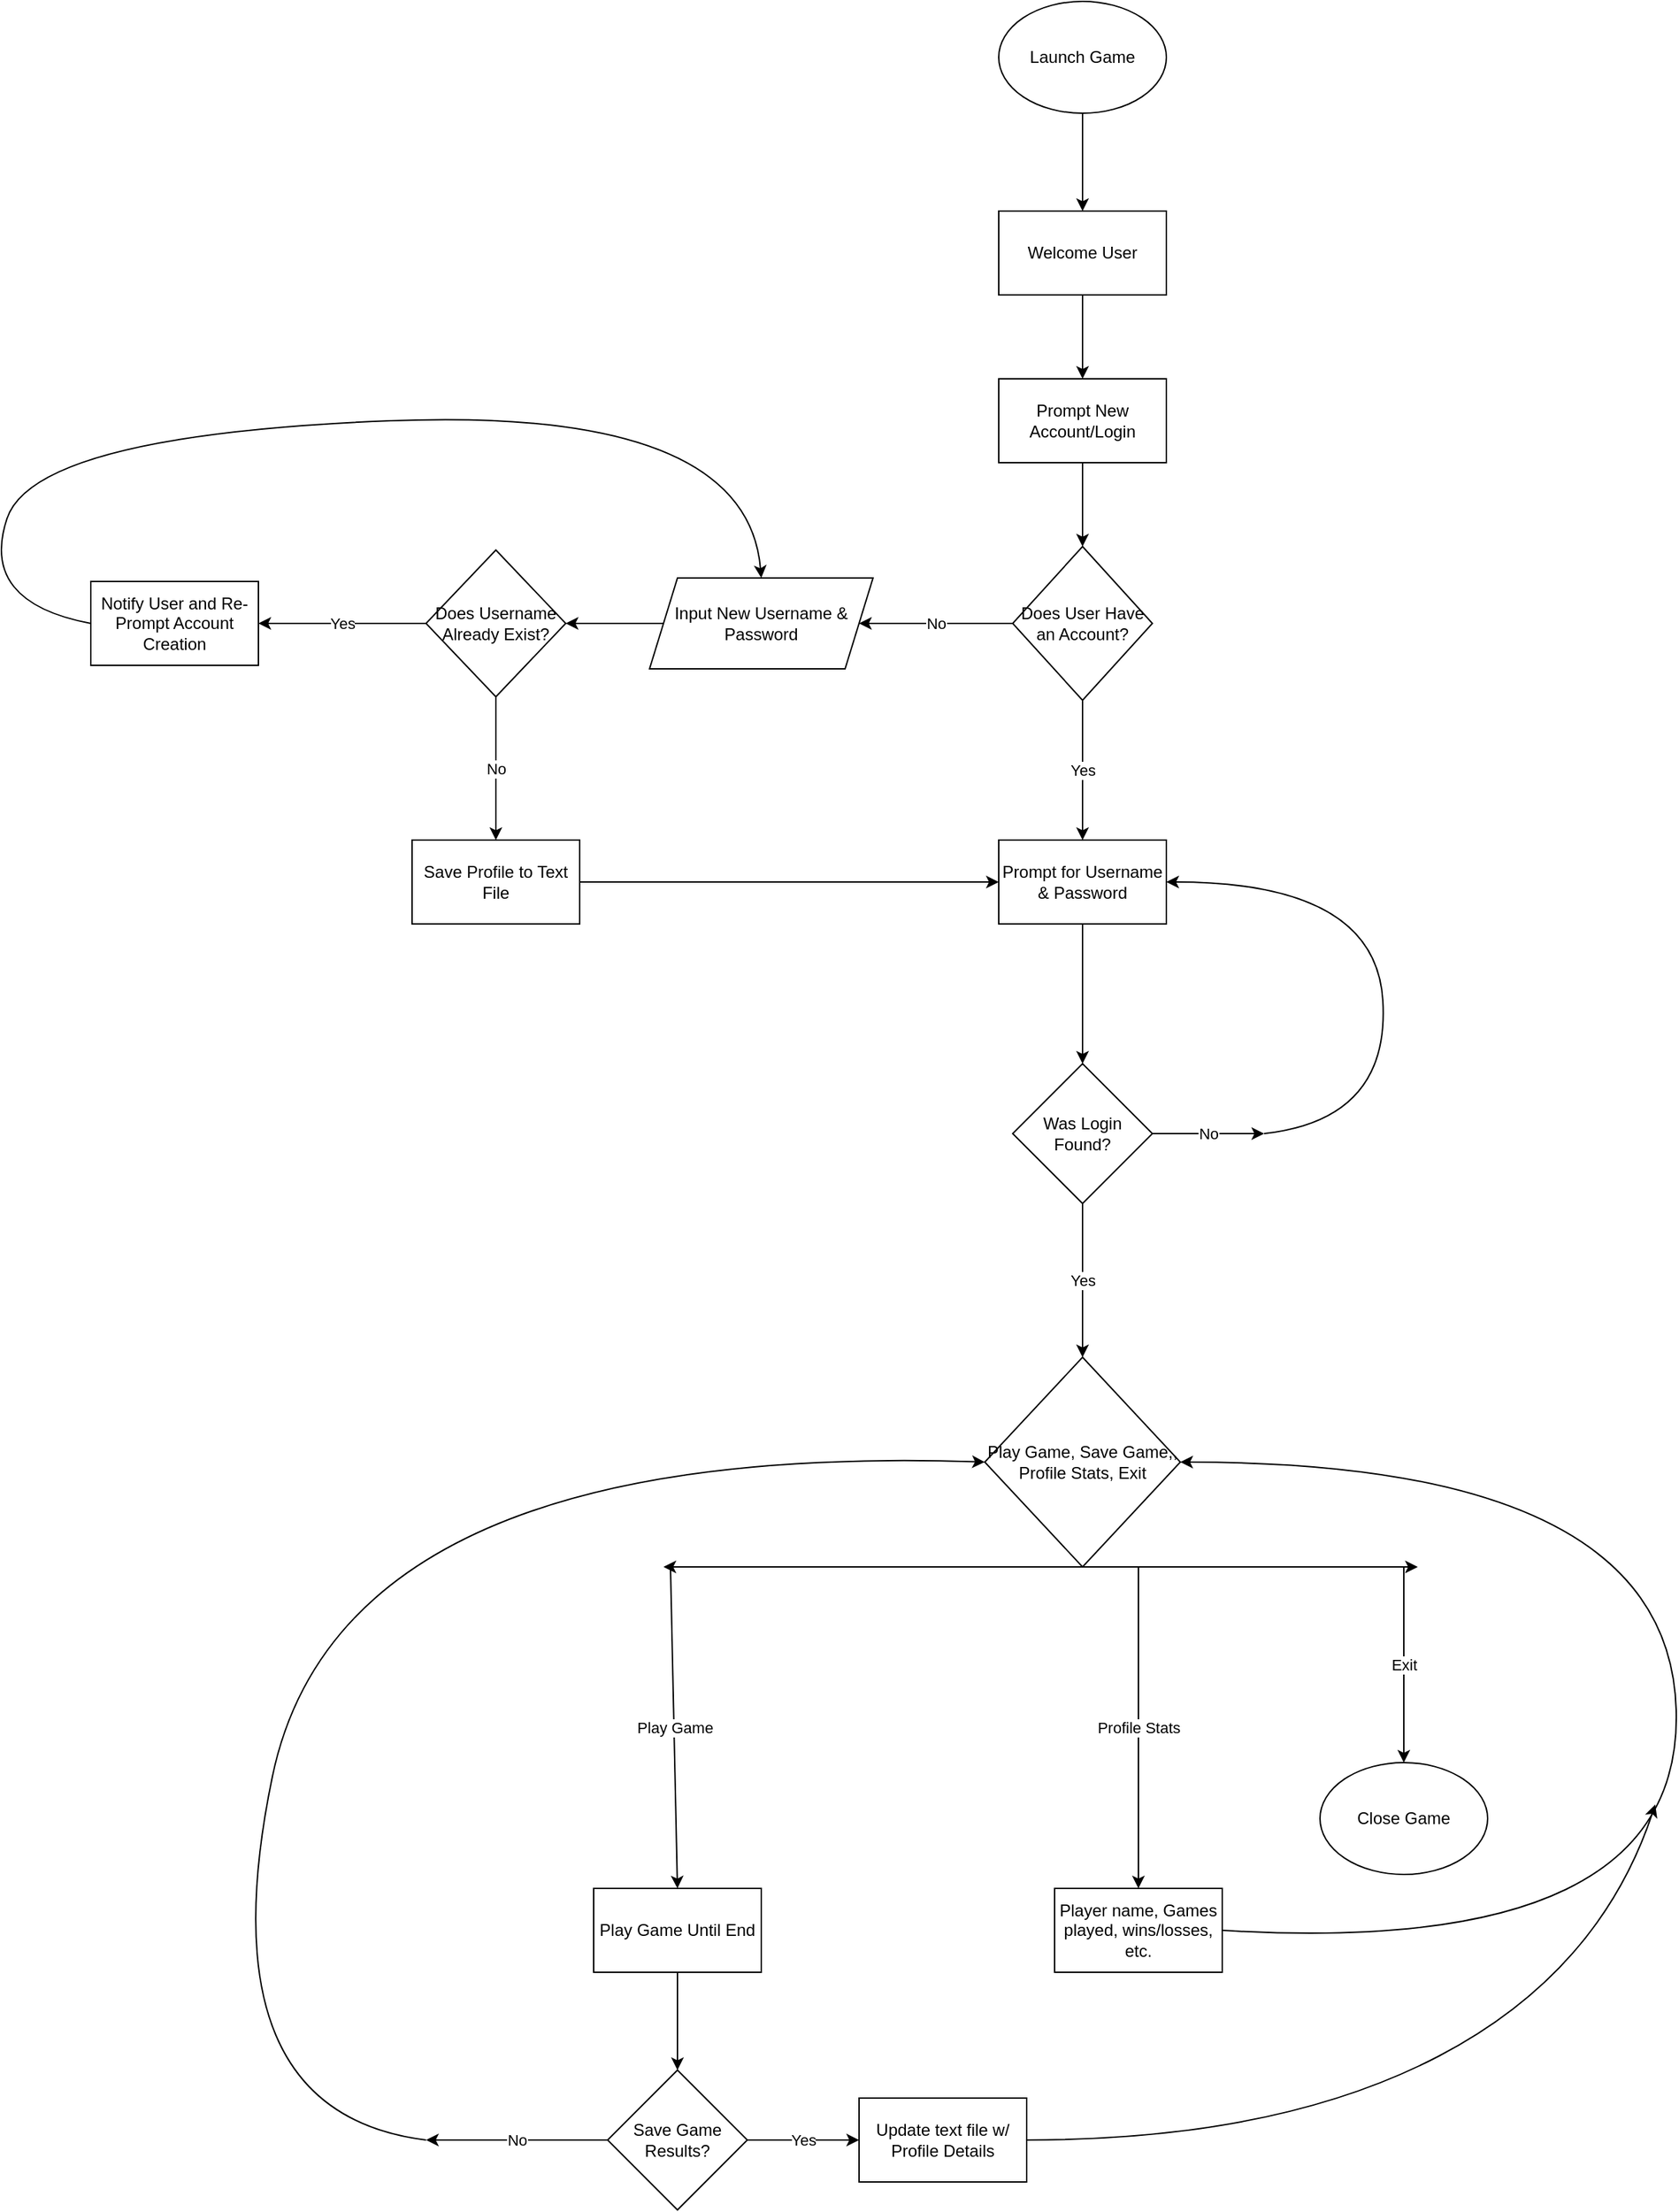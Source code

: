 <mxfile version="15.2.9" type="device"><diagram id="vivb_YMVSFDd9EtaCn3W" name="Page-1"><mxGraphModel dx="1952" dy="614" grid="1" gridSize="10" guides="1" tooltips="1" connect="1" arrows="1" fold="1" page="1" pageScale="1" pageWidth="850" pageHeight="1100" math="0" shadow="0"><root><mxCell id="0"/><mxCell id="1" parent="0"/><mxCell id="QaxiiaLM2mPHX_7lW0rx-1" value="Launch Game" style="ellipse;whiteSpace=wrap;html=1;" vertex="1" parent="1"><mxGeometry x="340" y="30" width="120" height="80" as="geometry"/></mxCell><mxCell id="QaxiiaLM2mPHX_7lW0rx-2" value="Does User Have an Account?" style="rhombus;whiteSpace=wrap;html=1;" vertex="1" parent="1"><mxGeometry x="350" y="420" width="100" height="110" as="geometry"/></mxCell><mxCell id="QaxiiaLM2mPHX_7lW0rx-3" value="Prompt New Account/Login" style="rounded=0;whiteSpace=wrap;html=1;" vertex="1" parent="1"><mxGeometry x="340" y="300" width="120" height="60" as="geometry"/></mxCell><mxCell id="QaxiiaLM2mPHX_7lW0rx-4" value="" style="endArrow=classic;html=1;entryX=0.5;entryY=0;entryDx=0;entryDy=0;exitX=0.5;exitY=1;exitDx=0;exitDy=0;" edge="1" parent="1" source="QaxiiaLM2mPHX_7lW0rx-33" target="QaxiiaLM2mPHX_7lW0rx-3"><mxGeometry width="50" height="50" relative="1" as="geometry"><mxPoint x="400" y="230" as="sourcePoint"/><mxPoint x="540" y="230" as="targetPoint"/></mxGeometry></mxCell><mxCell id="QaxiiaLM2mPHX_7lW0rx-5" value="" style="endArrow=classic;html=1;exitX=0.5;exitY=1;exitDx=0;exitDy=0;entryX=0.5;entryY=0;entryDx=0;entryDy=0;" edge="1" parent="1" source="QaxiiaLM2mPHX_7lW0rx-3" target="QaxiiaLM2mPHX_7lW0rx-2"><mxGeometry width="50" height="50" relative="1" as="geometry"><mxPoint x="460" y="430" as="sourcePoint"/><mxPoint x="510" y="380" as="targetPoint"/></mxGeometry></mxCell><mxCell id="QaxiiaLM2mPHX_7lW0rx-7" value="Prompt for Username &amp;amp; Password" style="rounded=0;whiteSpace=wrap;html=1;" vertex="1" parent="1"><mxGeometry x="340" y="630" width="120" height="60" as="geometry"/></mxCell><mxCell id="QaxiiaLM2mPHX_7lW0rx-9" value="Save Profile to Text File" style="rounded=0;whiteSpace=wrap;html=1;" vertex="1" parent="1"><mxGeometry x="-80" y="630" width="120" height="60" as="geometry"/></mxCell><mxCell id="QaxiiaLM2mPHX_7lW0rx-12" value="" style="endArrow=classic;html=1;exitX=0;exitY=0.5;exitDx=0;exitDy=0;entryX=1;entryY=0.5;entryDx=0;entryDy=0;" edge="1" parent="1" source="QaxiiaLM2mPHX_7lW0rx-2" target="QaxiiaLM2mPHX_7lW0rx-36"><mxGeometry relative="1" as="geometry"><mxPoint x="310" y="590" as="sourcePoint"/><mxPoint x="250" y="475" as="targetPoint"/></mxGeometry></mxCell><mxCell id="QaxiiaLM2mPHX_7lW0rx-13" value="No" style="edgeLabel;resizable=0;html=1;align=center;verticalAlign=middle;" connectable="0" vertex="1" parent="QaxiiaLM2mPHX_7lW0rx-12"><mxGeometry relative="1" as="geometry"/></mxCell><mxCell id="QaxiiaLM2mPHX_7lW0rx-14" value="" style="endArrow=classic;html=1;exitX=0.5;exitY=1;exitDx=0;exitDy=0;entryX=0.5;entryY=0;entryDx=0;entryDy=0;" edge="1" parent="1" source="QaxiiaLM2mPHX_7lW0rx-2" target="QaxiiaLM2mPHX_7lW0rx-7"><mxGeometry relative="1" as="geometry"><mxPoint x="310" y="590" as="sourcePoint"/><mxPoint x="410" y="590" as="targetPoint"/></mxGeometry></mxCell><mxCell id="QaxiiaLM2mPHX_7lW0rx-15" value="Yes" style="edgeLabel;resizable=0;html=1;align=center;verticalAlign=middle;" connectable="0" vertex="1" parent="QaxiiaLM2mPHX_7lW0rx-14"><mxGeometry relative="1" as="geometry"/></mxCell><mxCell id="QaxiiaLM2mPHX_7lW0rx-16" value="" style="endArrow=classic;html=1;exitX=1;exitY=0.5;exitDx=0;exitDy=0;entryX=0;entryY=0.5;entryDx=0;entryDy=0;" edge="1" parent="1" source="QaxiiaLM2mPHX_7lW0rx-9" target="QaxiiaLM2mPHX_7lW0rx-7"><mxGeometry width="50" height="50" relative="1" as="geometry"><mxPoint x="330" y="610" as="sourcePoint"/><mxPoint x="380" y="560" as="targetPoint"/></mxGeometry></mxCell><mxCell id="QaxiiaLM2mPHX_7lW0rx-18" value="Does Username Already Exist?" style="rhombus;whiteSpace=wrap;html=1;" vertex="1" parent="1"><mxGeometry x="-70" y="422.5" width="100" height="105" as="geometry"/></mxCell><mxCell id="QaxiiaLM2mPHX_7lW0rx-19" value="" style="endArrow=classic;html=1;exitX=0;exitY=0.5;exitDx=0;exitDy=0;entryX=1;entryY=0.5;entryDx=0;entryDy=0;" edge="1" parent="1" target="QaxiiaLM2mPHX_7lW0rx-18"><mxGeometry width="50" height="50" relative="1" as="geometry"><mxPoint x="130" y="475" as="sourcePoint"/><mxPoint x="80" y="530" as="targetPoint"/></mxGeometry></mxCell><mxCell id="QaxiiaLM2mPHX_7lW0rx-20" value="" style="endArrow=classic;html=1;exitX=0.5;exitY=1;exitDx=0;exitDy=0;entryX=0.5;entryY=0;entryDx=0;entryDy=0;" edge="1" parent="1" source="QaxiiaLM2mPHX_7lW0rx-18" target="QaxiiaLM2mPHX_7lW0rx-9"><mxGeometry relative="1" as="geometry"><mxPoint y="560" as="sourcePoint"/><mxPoint x="100" y="560" as="targetPoint"/></mxGeometry></mxCell><mxCell id="QaxiiaLM2mPHX_7lW0rx-21" value="No" style="edgeLabel;resizable=0;html=1;align=center;verticalAlign=middle;" connectable="0" vertex="1" parent="QaxiiaLM2mPHX_7lW0rx-20"><mxGeometry relative="1" as="geometry"/></mxCell><mxCell id="QaxiiaLM2mPHX_7lW0rx-22" value="Notify User and Re-Prompt Account Creation" style="rounded=0;whiteSpace=wrap;html=1;" vertex="1" parent="1"><mxGeometry x="-310" y="445" width="120" height="60" as="geometry"/></mxCell><mxCell id="QaxiiaLM2mPHX_7lW0rx-23" value="" style="endArrow=classic;html=1;exitX=0;exitY=0.5;exitDx=0;exitDy=0;entryX=1;entryY=0.5;entryDx=0;entryDy=0;" edge="1" parent="1" source="QaxiiaLM2mPHX_7lW0rx-18" target="QaxiiaLM2mPHX_7lW0rx-22"><mxGeometry relative="1" as="geometry"><mxPoint x="-210" y="400" as="sourcePoint"/><mxPoint x="-110" y="400" as="targetPoint"/></mxGeometry></mxCell><mxCell id="QaxiiaLM2mPHX_7lW0rx-24" value="Yes" style="edgeLabel;resizable=0;html=1;align=center;verticalAlign=middle;" connectable="0" vertex="1" parent="QaxiiaLM2mPHX_7lW0rx-23"><mxGeometry relative="1" as="geometry"/></mxCell><mxCell id="QaxiiaLM2mPHX_7lW0rx-25" value="" style="curved=1;endArrow=classic;html=1;exitX=0;exitY=0.5;exitDx=0;exitDy=0;entryX=0.5;entryY=0;entryDx=0;entryDy=0;" edge="1" parent="1" source="QaxiiaLM2mPHX_7lW0rx-22" target="QaxiiaLM2mPHX_7lW0rx-36"><mxGeometry width="50" height="50" relative="1" as="geometry"><mxPoint x="-430" y="430" as="sourcePoint"/><mxPoint x="190" y="445" as="targetPoint"/><Array as="points"><mxPoint x="-390" y="460"/><mxPoint x="-350" y="340"/><mxPoint x="160" y="320"/></Array></mxGeometry></mxCell><mxCell id="QaxiiaLM2mPHX_7lW0rx-26" value="Was Login Found?" style="rhombus;whiteSpace=wrap;html=1;" vertex="1" parent="1"><mxGeometry x="350" y="790" width="100" height="100" as="geometry"/></mxCell><mxCell id="QaxiiaLM2mPHX_7lW0rx-27" value="" style="endArrow=classic;html=1;exitX=0.5;exitY=1;exitDx=0;exitDy=0;entryX=0.5;entryY=0;entryDx=0;entryDy=0;" edge="1" parent="1" source="QaxiiaLM2mPHX_7lW0rx-7" target="QaxiiaLM2mPHX_7lW0rx-26"><mxGeometry width="50" height="50" relative="1" as="geometry"><mxPoint x="400" y="750" as="sourcePoint"/><mxPoint x="450" y="700" as="targetPoint"/></mxGeometry></mxCell><mxCell id="QaxiiaLM2mPHX_7lW0rx-28" value="" style="endArrow=classic;html=1;exitX=1;exitY=0.5;exitDx=0;exitDy=0;" edge="1" parent="1" source="QaxiiaLM2mPHX_7lW0rx-26"><mxGeometry relative="1" as="geometry"><mxPoint x="470" y="839.5" as="sourcePoint"/><mxPoint x="530" y="840" as="targetPoint"/></mxGeometry></mxCell><mxCell id="QaxiiaLM2mPHX_7lW0rx-29" value="No" style="edgeLabel;resizable=0;html=1;align=center;verticalAlign=middle;" connectable="0" vertex="1" parent="QaxiiaLM2mPHX_7lW0rx-28"><mxGeometry relative="1" as="geometry"/></mxCell><mxCell id="QaxiiaLM2mPHX_7lW0rx-30" value="" style="curved=1;endArrow=classic;html=1;entryX=1;entryY=0.5;entryDx=0;entryDy=0;" edge="1" parent="1" target="QaxiiaLM2mPHX_7lW0rx-7"><mxGeometry width="50" height="50" relative="1" as="geometry"><mxPoint x="530" y="840" as="sourcePoint"/><mxPoint x="610" y="750" as="targetPoint"/><Array as="points"><mxPoint x="620" y="830"/><mxPoint x="610" y="660"/></Array></mxGeometry></mxCell><mxCell id="QaxiiaLM2mPHX_7lW0rx-31" value="" style="endArrow=classic;html=1;exitX=0.5;exitY=1;exitDx=0;exitDy=0;entryX=0.5;entryY=0;entryDx=0;entryDy=0;" edge="1" parent="1" source="QaxiiaLM2mPHX_7lW0rx-26" target="QaxiiaLM2mPHX_7lW0rx-39"><mxGeometry relative="1" as="geometry"><mxPoint x="350" y="990" as="sourcePoint"/><mxPoint x="400" y="980" as="targetPoint"/></mxGeometry></mxCell><mxCell id="QaxiiaLM2mPHX_7lW0rx-32" value="Yes" style="edgeLabel;resizable=0;html=1;align=center;verticalAlign=middle;" connectable="0" vertex="1" parent="QaxiiaLM2mPHX_7lW0rx-31"><mxGeometry relative="1" as="geometry"/></mxCell><mxCell id="QaxiiaLM2mPHX_7lW0rx-33" value="Welcome User" style="rounded=0;whiteSpace=wrap;html=1;" vertex="1" parent="1"><mxGeometry x="340" y="180" width="120" height="60" as="geometry"/></mxCell><mxCell id="QaxiiaLM2mPHX_7lW0rx-35" value="" style="endArrow=classic;html=1;exitX=0.5;exitY=1;exitDx=0;exitDy=0;entryX=0.5;entryY=0;entryDx=0;entryDy=0;" edge="1" parent="1" source="QaxiiaLM2mPHX_7lW0rx-1" target="QaxiiaLM2mPHX_7lW0rx-33"><mxGeometry width="50" height="50" relative="1" as="geometry"><mxPoint x="260" y="110" as="sourcePoint"/><mxPoint x="310" y="60" as="targetPoint"/></mxGeometry></mxCell><mxCell id="QaxiiaLM2mPHX_7lW0rx-36" value="Input New Username &amp;amp; Password" style="shape=parallelogram;perimeter=parallelogramPerimeter;whiteSpace=wrap;html=1;fixedSize=1;" vertex="1" parent="1"><mxGeometry x="90" y="442.5" width="160" height="65" as="geometry"/></mxCell><mxCell id="QaxiiaLM2mPHX_7lW0rx-39" value="Play Game, Save Game,, Profile Stats, Exit" style="rhombus;whiteSpace=wrap;html=1;" vertex="1" parent="1"><mxGeometry x="330" y="1000" width="140" height="150" as="geometry"/></mxCell><mxCell id="QaxiiaLM2mPHX_7lW0rx-44" value="" style="endArrow=classic;html=1;exitX=0.5;exitY=1;exitDx=0;exitDy=0;" edge="1" parent="1" source="QaxiiaLM2mPHX_7lW0rx-39"><mxGeometry width="50" height="50" relative="1" as="geometry"><mxPoint x="320" y="1310" as="sourcePoint"/><mxPoint x="100" y="1150" as="targetPoint"/></mxGeometry></mxCell><mxCell id="QaxiiaLM2mPHX_7lW0rx-45" value="" style="endArrow=classic;html=1;entryX=0.5;entryY=0;entryDx=0;entryDy=0;" edge="1" parent="1" target="QaxiiaLM2mPHX_7lW0rx-62"><mxGeometry relative="1" as="geometry"><mxPoint x="105" y="1150" as="sourcePoint"/><mxPoint x="105" y="1230" as="targetPoint"/></mxGeometry></mxCell><mxCell id="QaxiiaLM2mPHX_7lW0rx-46" value="Play Game" style="edgeLabel;resizable=0;html=1;align=center;verticalAlign=middle;" connectable="0" vertex="1" parent="QaxiiaLM2mPHX_7lW0rx-45"><mxGeometry relative="1" as="geometry"/></mxCell><mxCell id="QaxiiaLM2mPHX_7lW0rx-47" value="" style="endArrow=classic;html=1;exitX=0.5;exitY=1;exitDx=0;exitDy=0;" edge="1" parent="1" source="QaxiiaLM2mPHX_7lW0rx-39"><mxGeometry width="50" height="50" relative="1" as="geometry"><mxPoint x="410" y="1310" as="sourcePoint"/><mxPoint x="640" y="1150" as="targetPoint"/></mxGeometry></mxCell><mxCell id="QaxiiaLM2mPHX_7lW0rx-48" value="Close Game" style="ellipse;whiteSpace=wrap;html=1;" vertex="1" parent="1"><mxGeometry x="570" y="1290" width="120" height="80" as="geometry"/></mxCell><mxCell id="QaxiiaLM2mPHX_7lW0rx-49" value="" style="endArrow=classic;html=1;entryX=0.5;entryY=0;entryDx=0;entryDy=0;" edge="1" parent="1" target="QaxiiaLM2mPHX_7lW0rx-48"><mxGeometry relative="1" as="geometry"><mxPoint x="630" y="1150" as="sourcePoint"/><mxPoint x="740" y="1240" as="targetPoint"/></mxGeometry></mxCell><mxCell id="QaxiiaLM2mPHX_7lW0rx-50" value="Exit" style="edgeLabel;resizable=0;html=1;align=center;verticalAlign=middle;" connectable="0" vertex="1" parent="QaxiiaLM2mPHX_7lW0rx-49"><mxGeometry relative="1" as="geometry"/></mxCell><mxCell id="QaxiiaLM2mPHX_7lW0rx-51" value="Player name, Games played, wins/losses, etc." style="rounded=0;whiteSpace=wrap;html=1;" vertex="1" parent="1"><mxGeometry x="380" y="1380" width="120" height="60" as="geometry"/></mxCell><mxCell id="QaxiiaLM2mPHX_7lW0rx-52" value="" style="endArrow=classic;html=1;entryX=0.5;entryY=0;entryDx=0;entryDy=0;" edge="1" parent="1" target="QaxiiaLM2mPHX_7lW0rx-51"><mxGeometry relative="1" as="geometry"><mxPoint x="440" y="1150" as="sourcePoint"/><mxPoint x="480" y="1270" as="targetPoint"/></mxGeometry></mxCell><mxCell id="QaxiiaLM2mPHX_7lW0rx-53" value="Profile Stats" style="edgeLabel;resizable=0;html=1;align=center;verticalAlign=middle;" connectable="0" vertex="1" parent="QaxiiaLM2mPHX_7lW0rx-52"><mxGeometry relative="1" as="geometry"/></mxCell><mxCell id="QaxiiaLM2mPHX_7lW0rx-54" value="Update text file w/ Profile Details" style="rounded=0;whiteSpace=wrap;html=1;" vertex="1" parent="1"><mxGeometry x="240" y="1530" width="120" height="60" as="geometry"/></mxCell><mxCell id="QaxiiaLM2mPHX_7lW0rx-57" value="" style="curved=1;endArrow=classic;html=1;exitX=1;exitY=0.5;exitDx=0;exitDy=0;entryX=1;entryY=0.5;entryDx=0;entryDy=0;" edge="1" parent="1" source="QaxiiaLM2mPHX_7lW0rx-51" target="QaxiiaLM2mPHX_7lW0rx-39"><mxGeometry width="50" height="50" relative="1" as="geometry"><mxPoint x="605" y="1480" as="sourcePoint"/><mxPoint x="655" y="1430" as="targetPoint"/><Array as="points"><mxPoint x="830" y="1430"/><mxPoint x="820" y="1075"/></Array></mxGeometry></mxCell><mxCell id="QaxiiaLM2mPHX_7lW0rx-58" value="" style="curved=1;endArrow=classic;html=1;exitX=1;exitY=0.5;exitDx=0;exitDy=0;" edge="1" parent="1" source="QaxiiaLM2mPHX_7lW0rx-54"><mxGeometry width="50" height="50" relative="1" as="geometry"><mxPoint x="400" y="1580" as="sourcePoint"/><mxPoint x="810" y="1320" as="targetPoint"/><Array as="points"><mxPoint x="540" y="1560"/><mxPoint x="770" y="1440"/></Array></mxGeometry></mxCell><mxCell id="QaxiiaLM2mPHX_7lW0rx-62" value="Play Game Until End" style="rounded=0;whiteSpace=wrap;html=1;" vertex="1" parent="1"><mxGeometry x="50" y="1380" width="120" height="60" as="geometry"/></mxCell><mxCell id="QaxiiaLM2mPHX_7lW0rx-63" value="" style="curved=1;endArrow=classic;html=1;entryX=0;entryY=0.5;entryDx=0;entryDy=0;" edge="1" parent="1" target="QaxiiaLM2mPHX_7lW0rx-39"><mxGeometry width="50" height="50" relative="1" as="geometry"><mxPoint x="-70" y="1560" as="sourcePoint"/><mxPoint x="-225" y="1460" as="targetPoint"/><Array as="points"><mxPoint x="-230" y="1540"/><mxPoint x="-130" y="1060"/></Array></mxGeometry></mxCell><mxCell id="QaxiiaLM2mPHX_7lW0rx-70" value="Save Game Results?" style="rhombus;whiteSpace=wrap;html=1;" vertex="1" parent="1"><mxGeometry x="60" y="1510" width="100" height="100" as="geometry"/></mxCell><mxCell id="QaxiiaLM2mPHX_7lW0rx-71" value="" style="endArrow=classic;html=1;exitX=0;exitY=0.5;exitDx=0;exitDy=0;" edge="1" parent="1" source="QaxiiaLM2mPHX_7lW0rx-70"><mxGeometry relative="1" as="geometry"><mxPoint x="-190" y="1559.5" as="sourcePoint"/><mxPoint x="-70" y="1560" as="targetPoint"/></mxGeometry></mxCell><mxCell id="QaxiiaLM2mPHX_7lW0rx-72" value="No" style="edgeLabel;resizable=0;html=1;align=center;verticalAlign=middle;" connectable="0" vertex="1" parent="QaxiiaLM2mPHX_7lW0rx-71"><mxGeometry relative="1" as="geometry"/></mxCell><mxCell id="QaxiiaLM2mPHX_7lW0rx-75" value="" style="endArrow=classic;html=1;exitX=0.5;exitY=1;exitDx=0;exitDy=0;entryX=0.5;entryY=0;entryDx=0;entryDy=0;" edge="1" parent="1" source="QaxiiaLM2mPHX_7lW0rx-62" target="QaxiiaLM2mPHX_7lW0rx-70"><mxGeometry width="50" height="50" relative="1" as="geometry"><mxPoint x="310" y="1420" as="sourcePoint"/><mxPoint x="360" y="1370" as="targetPoint"/></mxGeometry></mxCell><mxCell id="QaxiiaLM2mPHX_7lW0rx-76" value="" style="endArrow=classic;html=1;exitX=1;exitY=0.5;exitDx=0;exitDy=0;entryX=0;entryY=0.5;entryDx=0;entryDy=0;" edge="1" parent="1" source="QaxiiaLM2mPHX_7lW0rx-70" target="QaxiiaLM2mPHX_7lW0rx-54"><mxGeometry relative="1" as="geometry"><mxPoint x="160" y="1510" as="sourcePoint"/><mxPoint x="260" y="1510" as="targetPoint"/></mxGeometry></mxCell><mxCell id="QaxiiaLM2mPHX_7lW0rx-77" value="Yes" style="edgeLabel;resizable=0;html=1;align=center;verticalAlign=middle;" connectable="0" vertex="1" parent="QaxiiaLM2mPHX_7lW0rx-76"><mxGeometry relative="1" as="geometry"/></mxCell></root></mxGraphModel></diagram></mxfile>